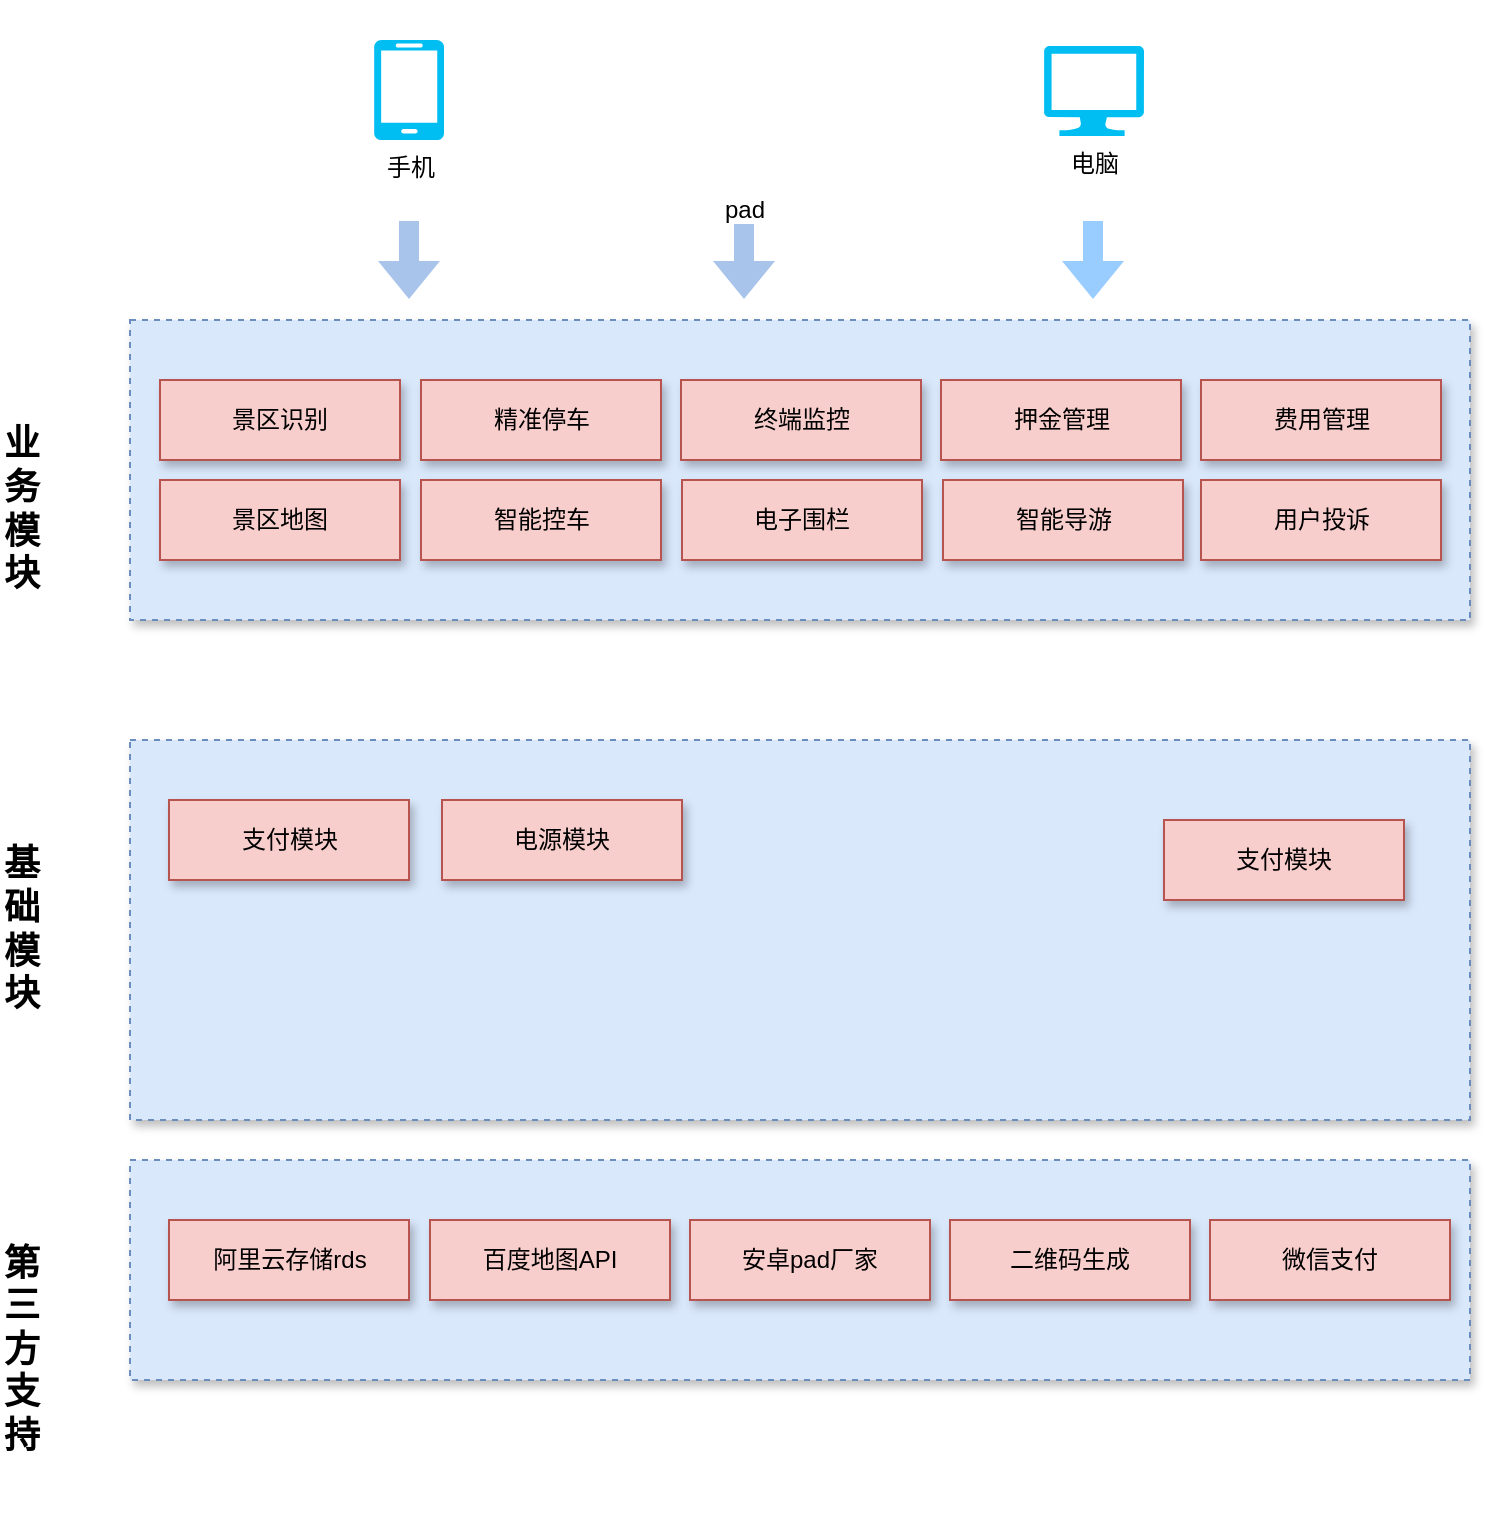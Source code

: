 <mxfile version="12.3.9" type="github" pages="1">
  <diagram id="6I0OCvxSQrVGMHxT2VVA" name="Page-1">
    <mxGraphModel dx="1038" dy="575" grid="1" gridSize="10" guides="1" tooltips="1" connect="1" arrows="1" fold="1" page="1" pageScale="1" pageWidth="850" pageHeight="1100" math="0" shadow="0">
      <root>
        <mxCell id="0"/>
        <mxCell id="1" parent="0"/>
        <mxCell id="EplZmqz9-yX-gwSmQUmt-13" value="" style="rounded=0;whiteSpace=wrap;html=1;shadow=1;fillColor=#dae8fc;dashed=1;strokeColor=#6c8ebf;" parent="1" vertex="1">
          <mxGeometry x="110" y="580" width="670" height="150" as="geometry"/>
        </mxCell>
        <mxCell id="EplZmqz9-yX-gwSmQUmt-15" value="" style="rounded=0;whiteSpace=wrap;html=1;shadow=1;fillColor=#dae8fc;dashed=1;strokeColor=#6c8ebf;" parent="1" vertex="1">
          <mxGeometry x="110" y="790" width="670" height="190" as="geometry"/>
        </mxCell>
        <mxCell id="EplZmqz9-yX-gwSmQUmt-24" value="" style="shape=flexArrow;endArrow=classic;html=1;strokeColor=none;fillColor=#A9C4EB;" parent="1" edge="1">
          <mxGeometry width="50" height="50" relative="1" as="geometry">
            <mxPoint x="417" y="530" as="sourcePoint"/>
            <mxPoint x="417" y="570" as="targetPoint"/>
          </mxGeometry>
        </mxCell>
        <mxCell id="EplZmqz9-yX-gwSmQUmt-3" value="手机" style="verticalLabelPosition=bottom;html=1;verticalAlign=top;align=center;strokeColor=none;fillColor=#00BEF2;shape=mxgraph.azure.mobile;pointerEvents=1;" parent="1" vertex="1">
          <mxGeometry x="232" y="440" width="35" height="50" as="geometry"/>
        </mxCell>
        <mxCell id="EplZmqz9-yX-gwSmQUmt-4" value="pad" style="shape=image;html=1;verticalAlign=top;verticalLabelPosition=bottom;labelBackgroundColor=#ffffff;imageAspect=0;aspect=fixed;image=https://cdn3.iconfinder.com/data/icons/strokeline/128/17_icons-128.png;direction=north;" parent="1" vertex="1">
          <mxGeometry x="372" y="420.5" width="90" height="90" as="geometry"/>
        </mxCell>
        <mxCell id="EplZmqz9-yX-gwSmQUmt-7" value="电脑" style="verticalLabelPosition=bottom;html=1;verticalAlign=top;align=center;strokeColor=none;fillColor=#00BEF2;shape=mxgraph.azure.computer;pointerEvents=1;" parent="1" vertex="1">
          <mxGeometry x="567" y="443" width="50" height="45" as="geometry"/>
        </mxCell>
        <mxCell id="EplZmqz9-yX-gwSmQUmt-11" value="&lt;b&gt;&lt;font style=&quot;font-size: 18px&quot;&gt;业务模块&lt;/font&gt;&lt;/b&gt;" style="text;html=1;strokeColor=none;fillColor=none;align=center;verticalAlign=middle;whiteSpace=wrap;rounded=0;" parent="1" vertex="1">
          <mxGeometry x="45.5" y="590" width="20" height="170" as="geometry"/>
        </mxCell>
        <mxCell id="EplZmqz9-yX-gwSmQUmt-14" value="&lt;b&gt;&lt;font style=&quot;font-size: 18px&quot;&gt;基础模块&lt;/font&gt;&lt;/b&gt;" style="text;html=1;strokeColor=none;fillColor=none;align=center;verticalAlign=middle;whiteSpace=wrap;rounded=0;" parent="1" vertex="1">
          <mxGeometry x="45.5" y="800" width="20" height="170" as="geometry"/>
        </mxCell>
        <mxCell id="EplZmqz9-yX-gwSmQUmt-16" value="&lt;span style=&quot;font-size: 18px&quot;&gt;&lt;b&gt;第三方支持&lt;/b&gt;&lt;/span&gt;" style="text;html=1;strokeColor=none;fillColor=none;align=center;verticalAlign=middle;whiteSpace=wrap;rounded=0;" parent="1" vertex="1">
          <mxGeometry x="45.5" y="1010" width="20" height="170" as="geometry"/>
        </mxCell>
        <mxCell id="EplZmqz9-yX-gwSmQUmt-17" value="" style="rounded=0;whiteSpace=wrap;html=1;shadow=1;fillColor=#dae8fc;dashed=1;strokeColor=#6c8ebf;" parent="1" vertex="1">
          <mxGeometry x="110" y="1000" width="670" height="110" as="geometry"/>
        </mxCell>
        <mxCell id="EplZmqz9-yX-gwSmQUmt-18" value="阿里云存储rds" style="rounded=0;whiteSpace=wrap;html=1;shadow=1;fillColor=#f8cecc;strokeColor=#b85450;" parent="1" vertex="1">
          <mxGeometry x="129.5" y="1030" width="120" height="40" as="geometry"/>
        </mxCell>
        <mxCell id="EplZmqz9-yX-gwSmQUmt-19" value="百度地图API" style="rounded=0;whiteSpace=wrap;html=1;shadow=1;fillColor=#f8cecc;strokeColor=#b85450;" parent="1" vertex="1">
          <mxGeometry x="260" y="1030" width="120" height="40" as="geometry"/>
        </mxCell>
        <mxCell id="EplZmqz9-yX-gwSmQUmt-20" value="安卓pad厂家" style="rounded=0;whiteSpace=wrap;html=1;shadow=1;fillColor=#f8cecc;strokeColor=#b85450;" parent="1" vertex="1">
          <mxGeometry x="390" y="1030" width="120" height="40" as="geometry"/>
        </mxCell>
        <mxCell id="EplZmqz9-yX-gwSmQUmt-21" value="二维码生成" style="rounded=0;whiteSpace=wrap;html=1;shadow=1;fillColor=#f8cecc;strokeColor=#b85450;" parent="1" vertex="1">
          <mxGeometry x="520" y="1030" width="120" height="40" as="geometry"/>
        </mxCell>
        <mxCell id="EplZmqz9-yX-gwSmQUmt-23" value="" style="shape=flexArrow;endArrow=classic;html=1;strokeColor=none;fillColor=#A9C4EB;" parent="1" edge="1">
          <mxGeometry width="50" height="50" relative="1" as="geometry">
            <mxPoint x="249.5" y="530" as="sourcePoint"/>
            <mxPoint x="249.5" y="570" as="targetPoint"/>
          </mxGeometry>
        </mxCell>
        <mxCell id="EplZmqz9-yX-gwSmQUmt-25" value="" style="shape=flexArrow;endArrow=classic;html=1;strokeColor=none;fillColor=#99CCFF;" parent="1" edge="1">
          <mxGeometry width="50" height="50" relative="1" as="geometry">
            <mxPoint x="591.5" y="530" as="sourcePoint"/>
            <mxPoint x="591.5" y="570" as="targetPoint"/>
          </mxGeometry>
        </mxCell>
        <mxCell id="EplZmqz9-yX-gwSmQUmt-26" value="支付模块" style="rounded=0;whiteSpace=wrap;html=1;shadow=1;fillColor=#f8cecc;strokeColor=#b85450;" parent="1" vertex="1">
          <mxGeometry x="129.5" y="820" width="120" height="40" as="geometry"/>
        </mxCell>
        <mxCell id="7Dhoqbvo-McDRVBPA5o0-2" value="电源模块" style="rounded=0;whiteSpace=wrap;html=1;shadow=1;fillColor=#f8cecc;strokeColor=#b85450;" parent="1" vertex="1">
          <mxGeometry x="266" y="820" width="120" height="40" as="geometry"/>
        </mxCell>
        <mxCell id="7Dhoqbvo-McDRVBPA5o0-3" value="支付模块" style="rounded=0;whiteSpace=wrap;html=1;shadow=1;fillColor=#f8cecc;strokeColor=#b85450;" parent="1" vertex="1">
          <mxGeometry x="627" y="830" width="120" height="40" as="geometry"/>
        </mxCell>
        <mxCell id="ovE0eIuX_nR3lsCL4_bD-1" value="景区识别" style="rounded=0;whiteSpace=wrap;html=1;shadow=1;fillColor=#f8cecc;strokeColor=#b85450;" parent="1" vertex="1">
          <mxGeometry x="125" y="610" width="120" height="40" as="geometry"/>
        </mxCell>
        <mxCell id="ovE0eIuX_nR3lsCL4_bD-2" value="精准停车" style="rounded=0;whiteSpace=wrap;html=1;shadow=1;fillColor=#f8cecc;strokeColor=#b85450;" parent="1" vertex="1">
          <mxGeometry x="255.5" y="610" width="120" height="40" as="geometry"/>
        </mxCell>
        <mxCell id="ovE0eIuX_nR3lsCL4_bD-3" value="终端监控" style="rounded=0;whiteSpace=wrap;html=1;shadow=1;fillColor=#f8cecc;strokeColor=#b85450;" parent="1" vertex="1">
          <mxGeometry x="385.5" y="610" width="120" height="40" as="geometry"/>
        </mxCell>
        <mxCell id="ovE0eIuX_nR3lsCL4_bD-4" value="押金管理" style="rounded=0;whiteSpace=wrap;html=1;shadow=1;fillColor=#f8cecc;strokeColor=#b85450;" parent="1" vertex="1">
          <mxGeometry x="515.5" y="610" width="120" height="40" as="geometry"/>
        </mxCell>
        <mxCell id="ovE0eIuX_nR3lsCL4_bD-5" value="费用管理" style="rounded=0;whiteSpace=wrap;html=1;shadow=1;fillColor=#f8cecc;strokeColor=#b85450;" parent="1" vertex="1">
          <mxGeometry x="645.5" y="610" width="120" height="40" as="geometry"/>
        </mxCell>
        <mxCell id="ovE0eIuX_nR3lsCL4_bD-6" value="景区地图" style="rounded=0;whiteSpace=wrap;html=1;shadow=1;fillColor=#f8cecc;strokeColor=#b85450;" parent="1" vertex="1">
          <mxGeometry x="125" y="660" width="120" height="40" as="geometry"/>
        </mxCell>
        <mxCell id="0481cUIWySNVAWPUIwS7-1" value="微信支付" style="rounded=0;whiteSpace=wrap;html=1;shadow=1;fillColor=#f8cecc;strokeColor=#b85450;" vertex="1" parent="1">
          <mxGeometry x="650" y="1030" width="120" height="40" as="geometry"/>
        </mxCell>
        <mxCell id="0481cUIWySNVAWPUIwS7-2" value="智能控车" style="rounded=0;whiteSpace=wrap;html=1;shadow=1;fillColor=#f8cecc;strokeColor=#b85450;" vertex="1" parent="1">
          <mxGeometry x="255.5" y="660" width="120" height="40" as="geometry"/>
        </mxCell>
        <mxCell id="0481cUIWySNVAWPUIwS7-3" value="电子围栏" style="rounded=0;whiteSpace=wrap;html=1;shadow=1;fillColor=#f8cecc;strokeColor=#b85450;" vertex="1" parent="1">
          <mxGeometry x="386" y="660" width="120" height="40" as="geometry"/>
        </mxCell>
        <mxCell id="0481cUIWySNVAWPUIwS7-4" value="智能导游" style="rounded=0;whiteSpace=wrap;html=1;shadow=1;fillColor=#f8cecc;strokeColor=#b85450;" vertex="1" parent="1">
          <mxGeometry x="516.5" y="660" width="120" height="40" as="geometry"/>
        </mxCell>
        <mxCell id="0481cUIWySNVAWPUIwS7-5" value="用户投诉" style="rounded=0;whiteSpace=wrap;html=1;shadow=1;fillColor=#f8cecc;strokeColor=#b85450;" vertex="1" parent="1">
          <mxGeometry x="645.5" y="660" width="120" height="40" as="geometry"/>
        </mxCell>
      </root>
    </mxGraphModel>
  </diagram>
</mxfile>

